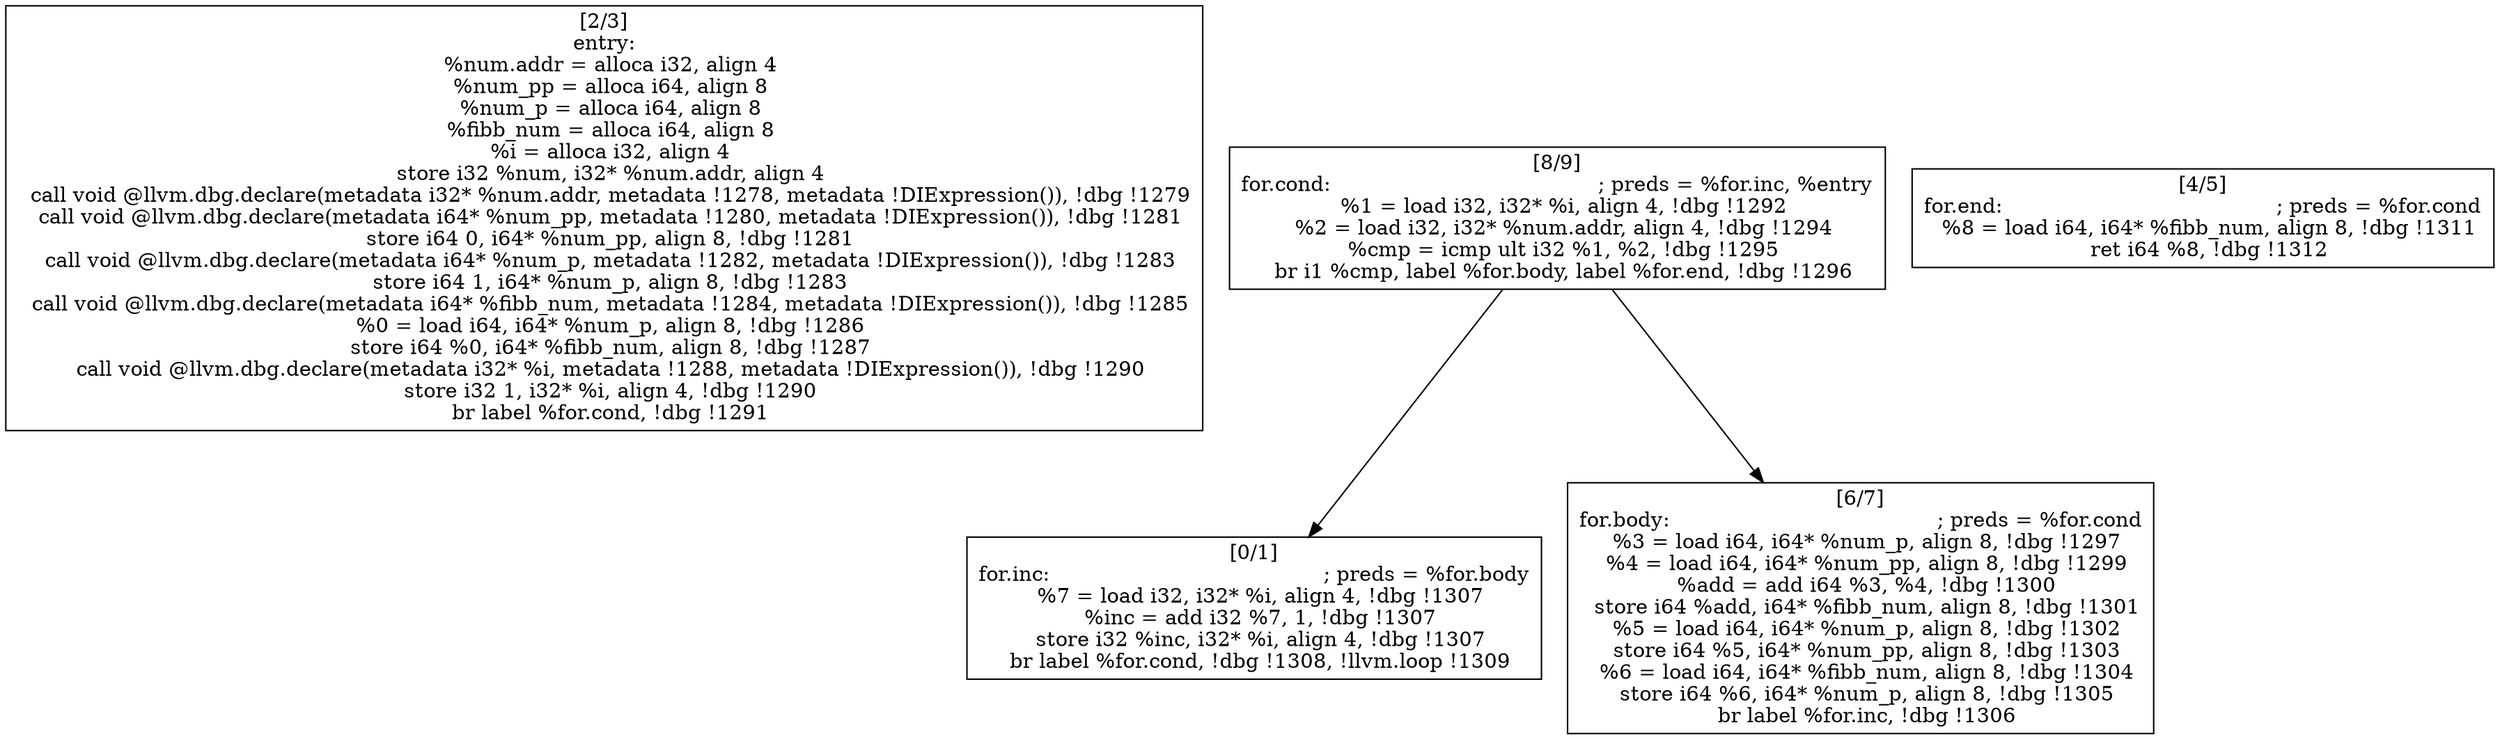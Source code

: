 
digraph G {


node19 [label="[2/3]
entry:
  %num.addr = alloca i32, align 4
  %num_pp = alloca i64, align 8
  %num_p = alloca i64, align 8
  %fibb_num = alloca i64, align 8
  %i = alloca i32, align 4
  store i32 %num, i32* %num.addr, align 4
  call void @llvm.dbg.declare(metadata i32* %num.addr, metadata !1278, metadata !DIExpression()), !dbg !1279
  call void @llvm.dbg.declare(metadata i64* %num_pp, metadata !1280, metadata !DIExpression()), !dbg !1281
  store i64 0, i64* %num_pp, align 8, !dbg !1281
  call void @llvm.dbg.declare(metadata i64* %num_p, metadata !1282, metadata !DIExpression()), !dbg !1283
  store i64 1, i64* %num_p, align 8, !dbg !1283
  call void @llvm.dbg.declare(metadata i64* %fibb_num, metadata !1284, metadata !DIExpression()), !dbg !1285
  %0 = load i64, i64* %num_p, align 8, !dbg !1286
  store i64 %0, i64* %fibb_num, align 8, !dbg !1287
  call void @llvm.dbg.declare(metadata i32* %i, metadata !1288, metadata !DIExpression()), !dbg !1290
  store i32 1, i32* %i, align 4, !dbg !1290
  br label %for.cond, !dbg !1291
",shape=rectangle ]
node18 [label="[0/1]
for.inc:                                          ; preds = %for.body
  %7 = load i32, i32* %i, align 4, !dbg !1307
  %inc = add i32 %7, 1, !dbg !1307
  store i32 %inc, i32* %i, align 4, !dbg !1307
  br label %for.cond, !dbg !1308, !llvm.loop !1309
",shape=rectangle ]
node17 [label="[4/5]
for.end:                                          ; preds = %for.cond
  %8 = load i64, i64* %fibb_num, align 8, !dbg !1311
  ret i64 %8, !dbg !1312
",shape=rectangle ]
node15 [label="[6/7]
for.body:                                         ; preds = %for.cond
  %3 = load i64, i64* %num_p, align 8, !dbg !1297
  %4 = load i64, i64* %num_pp, align 8, !dbg !1299
  %add = add i64 %3, %4, !dbg !1300
  store i64 %add, i64* %fibb_num, align 8, !dbg !1301
  %5 = load i64, i64* %num_p, align 8, !dbg !1302
  store i64 %5, i64* %num_pp, align 8, !dbg !1303
  %6 = load i64, i64* %fibb_num, align 8, !dbg !1304
  store i64 %6, i64* %num_p, align 8, !dbg !1305
  br label %for.inc, !dbg !1306
",shape=rectangle ]
node16 [label="[8/9]
for.cond:                                         ; preds = %for.inc, %entry
  %1 = load i32, i32* %i, align 4, !dbg !1292
  %2 = load i32, i32* %num.addr, align 4, !dbg !1294
  %cmp = icmp ult i32 %1, %2, !dbg !1295
  br i1 %cmp, label %for.body, label %for.end, !dbg !1296
",shape=rectangle ]

node16->node18 [ ]
node16->node15 [ ]


}
